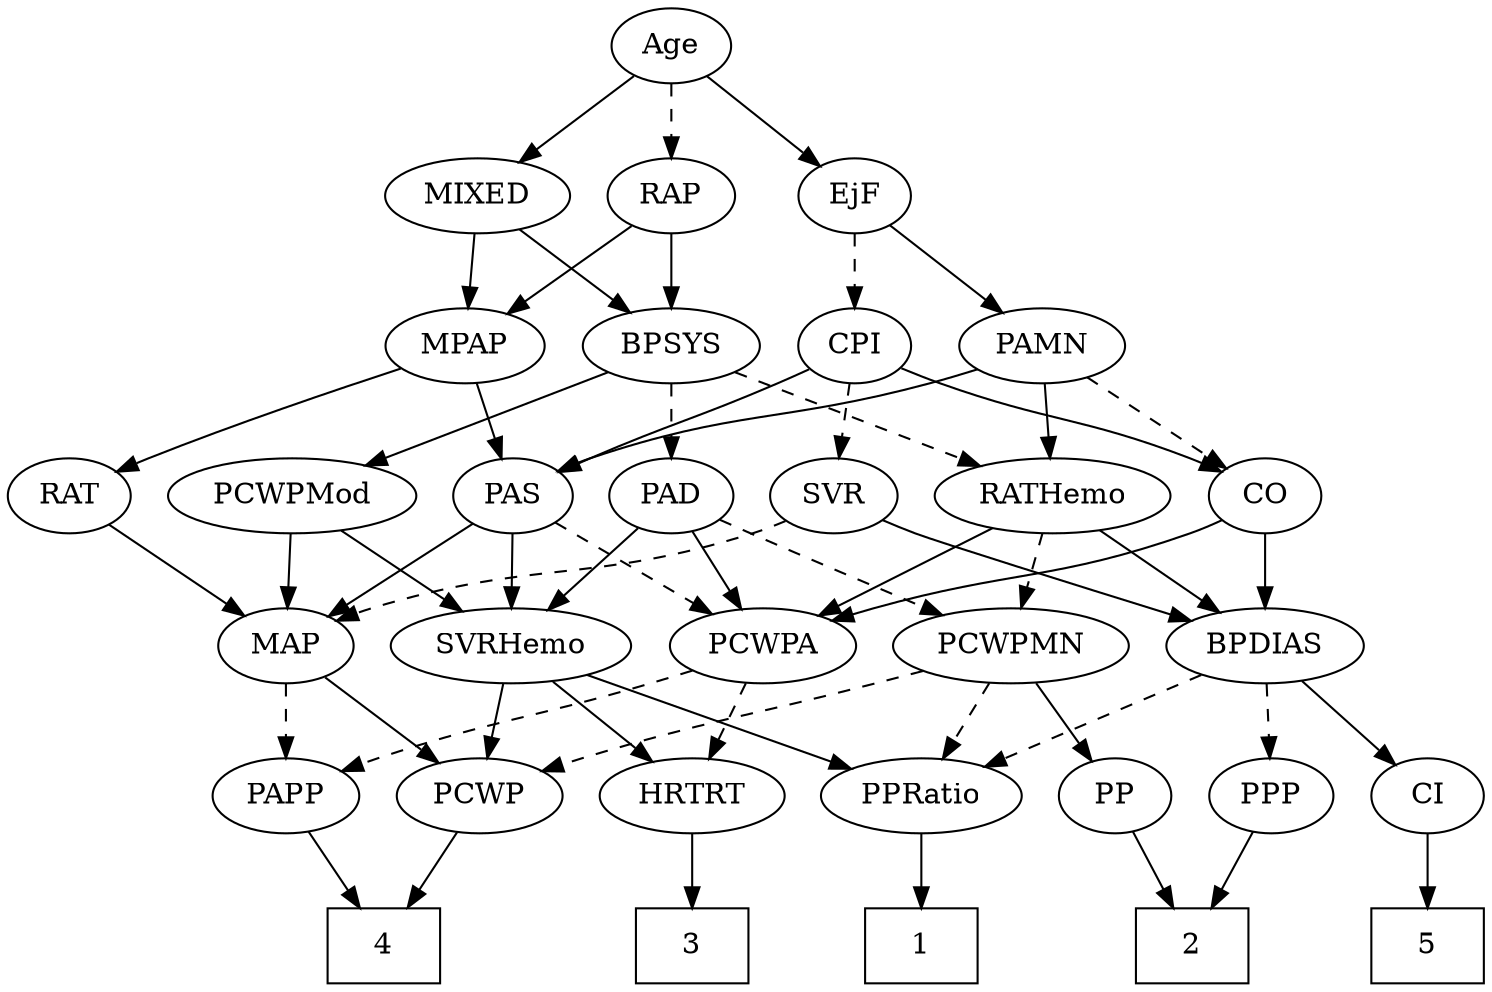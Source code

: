 strict digraph {
	graph [bb="0,0,654.3,468"];
	node [label="\N"];
	1	[height=0.5,
		pos="398.3,18",
		shape=box,
		width=0.75];
	2	[height=0.5,
		pos="519.3,18",
		shape=box,
		width=0.75];
	3	[height=0.5,
		pos="301.3,18",
		shape=box,
		width=0.75];
	4	[height=0.5,
		pos="166.3,18",
		shape=box,
		width=0.75];
	5	[height=0.5,
		pos="627.3,18",
		shape=box,
		width=0.75];
	Age	[height=0.5,
		pos="295.3,450",
		width=0.75];
	EjF	[height=0.5,
		pos="378.3,378",
		width=0.75];
	Age -> EjF	[pos="e,362.22,392.56 311.7,435.17 323.94,424.85 340.85,410.58 354.57,399.01",
		style=solid];
	RAP	[height=0.5,
		pos="295.3,378",
		width=0.77632];
	Age -> RAP	[pos="e,295.3,396.1 295.3,431.7 295.3,423.98 295.3,414.71 295.3,406.11",
		style=dashed];
	MIXED	[height=0.5,
		pos="209.3,378",
		width=1.1193];
	Age -> MIXED	[pos="e,227.92,394.16 278.72,435.5 266.56,425.61 249.8,411.96 235.79,400.56",
		style=solid];
	PAMN	[height=0.5,
		pos="462.3,306",
		width=1.011];
	EjF -> PAMN	[pos="e,444.41,321.91 394.49,363.5 406.45,353.54 422.96,339.78 436.7,328.34",
		style=solid];
	CPI	[height=0.5,
		pos="378.3,306",
		width=0.75];
	EjF -> CPI	[pos="e,378.3,324.1 378.3,359.7 378.3,351.98 378.3,342.71 378.3,334.11",
		style=dashed];
	MPAP	[height=0.5,
		pos="204.3,306",
		width=0.97491];
	RAP -> MPAP	[pos="e,223.04,321.42 277.75,363.5 264.5,353.31 246.09,339.15 231.02,327.56",
		style=solid];
	BPSYS	[height=0.5,
		pos="295.3,306",
		width=1.0471];
	RAP -> BPSYS	[pos="e,295.3,324.1 295.3,359.7 295.3,351.98 295.3,342.71 295.3,334.11",
		style=solid];
	MIXED -> MPAP	[pos="e,205.52,324.1 208.06,359.7 207.51,351.98 206.85,342.71 206.23,334.11",
		style=solid];
	MIXED -> BPSYS	[pos="e,276.97,321.92 227.96,361.81 239.99,352.02 255.8,339.15 269.08,328.34",
		style=solid];
	PAS	[height=0.5,
		pos="221.3,234",
		width=0.75];
	MPAP -> PAS	[pos="e,217.1,252.28 208.41,288.05 210.31,280.26 212.6,270.82 214.72,262.08",
		style=solid];
	RAT	[height=0.5,
		pos="27.298,234",
		width=0.75827];
	MPAP -> RAT	[pos="e,48.488,245.36 176.21,295.21 147.56,285.04 101.95,268.36 63.298,252 61.483,251.23 59.627,250.42 57.76,249.6",
		style=solid];
	PAD	[height=0.5,
		pos="295.3,234",
		width=0.79437];
	BPSYS -> PAD	[pos="e,295.3,252.1 295.3,287.7 295.3,279.98 295.3,270.71 295.3,262.11",
		style=dashed];
	RATHemo	[height=0.5,
		pos="465.3,234",
		width=1.3721];
	BPSYS -> RATHemo	[pos="e,433.86,247.94 322.99,293.6 350.53,282.26 393.09,264.73 424.5,251.8",
		style=dashed];
	PCWPMod	[height=0.5,
		pos="124.3,234",
		width=1.4443];
	BPSYS -> PCWPMod	[pos="e,156.51,248.19 267.44,293.6 239.91,282.33 197.46,264.95 165.92,252.04",
		style=solid];
	PCWPA	[height=0.5,
		pos="332.3,162",
		width=1.1555];
	PAD -> PCWPA	[pos="e,323.51,179.63 303.88,216.76 308.3,208.4 313.79,198.02 318.76,188.61",
		style=solid];
	PCWPMN	[height=0.5,
		pos="442.3,162",
		width=1.3902];
	PAD -> PCWPMN	[pos="e,413.43,176.75 317.62,222.37 340.54,211.45 376.64,194.26 404.11,181.18",
		style=dashed];
	SVRHemo	[height=0.5,
		pos="222.3,162",
		width=1.3902];
	PAD -> SVRHemo	[pos="e,239.19,179.2 280.17,218.5 270.47,209.19 257.65,196.9 246.55,186.25",
		style=solid];
	CO	[height=0.5,
		pos="559.3,234",
		width=0.75];
	CO -> PCWPA	[pos="e,363.75,173.87 538.26,222.25 533.42,220.01 528.24,217.78 523.3,216 462.87,194.19 444.92,198.17 383.3,180 380.12,179.06 376.84,178.06 \
373.55,177.02",
		style=solid];
	BPDIAS	[height=0.5,
		pos="553.3,162",
		width=1.1735];
	CO -> BPDIAS	[pos="e,554.76,180.1 557.81,215.7 557.15,207.98 556.36,198.71 555.62,190.11",
		style=solid];
	PAS -> PCWPA	[pos="e,309.64,177.29 240.38,220.97 257.04,210.46 281.55,195 301.07,182.7",
		style=dashed];
	PAS -> SVRHemo	[pos="e,222.05,180.1 221.54,215.7 221.65,207.98 221.79,198.71 221.91,190.11",
		style=solid];
	MAP	[height=0.5,
		pos="123.3,162",
		width=0.84854];
	PAS -> MAP	[pos="e,142.16,176.47 203.32,220.16 188.55,209.61 167.38,194.49 150.52,182.45",
		style=solid];
	PAMN -> CO	[pos="e,541.65,247.73 481.93,290.83 496.69,280.18 517.06,265.48 533.19,253.84",
		style=dashed];
	PAMN -> PAS	[pos="e,241.92,245.67 434.3,294.48 427.78,292.2 420.83,289.9 414.3,288 345.55,268.02 324.95,275.42 257.3,252 255.39,251.34 253.44,250.61 \
251.5,249.83",
		style=solid];
	PAMN -> RATHemo	[pos="e,464.56,252.1 463.04,287.7 463.37,279.98 463.77,270.71 464.14,262.11",
		style=solid];
	RATHemo -> PCWPA	[pos="e,357.82,176.43 438.38,218.83 417.79,208 389.25,192.97 366.95,181.24",
		style=solid];
	RATHemo -> PCWPMN	[pos="e,447.97,180.28 459.73,216.05 457.14,208.18 454,198.62 451.1,189.79",
		style=dashed];
	RATHemo -> BPDIAS	[pos="e,534.12,178.25 484.83,217.46 496.99,207.79 512.8,195.21 526.17,184.58",
		style=solid];
	CPI -> CO	[pos="e,538.15,245.47 400.03,295.14 405.62,292.72 411.65,290.19 417.3,288 463.7,270.04 477.17,270.65 523.3,252 525.12,251.26 526.99,250.48 \
528.86,249.67",
		style=solid];
	CPI -> PAS	[pos="e,242.55,245.21 357.04,294.79 352.21,292.52 347.09,290.15 342.3,288 304.85,271.24 294.74,268.76 257.3,252 255.5,251.2 253.66,250.36 \
251.8,249.51",
		style=solid];
	SVR	[height=0.5,
		pos="370.3,234",
		width=0.77632];
	CPI -> SVR	[pos="e,372.25,252.1 376.32,287.7 375.44,279.98 374.38,270.71 373.4,262.11",
		style=dashed];
	RAT -> MAP	[pos="e,104.82,176.47 44.905,220.16 59.379,209.61 80.116,194.49 96.627,182.45",
		style=solid];
	SVR -> BPDIAS	[pos="e,521.11,173.83 392.08,222.63 397.05,220.37 402.33,218.04 407.3,216 442.04,201.74 482.18,187.31 511.58,177.12",
		style=solid];
	SVR -> MAP	[pos="e,146.7,173.84 348.71,222.11 343.73,219.87 338.4,217.69 333.3,216 259.98,191.73 236.96,203.21 163.3,180 160.9,179.25 158.46,178.4 \
156.01,177.5",
		style=dashed];
	PCWPMod -> SVRHemo	[pos="e,200.61,178.49 146.05,217.46 159.62,207.77 177.29,195.15 192.2,184.5",
		style=solid];
	PCWPMod -> MAP	[pos="e,123.54,180.1 124.05,215.7 123.94,207.98 123.81,198.71 123.68,190.11",
		style=solid];
	PAPP	[height=0.5,
		pos="123.3,90",
		width=0.88464];
	PCWPA -> PAPP	[pos="e,147.87,101.63 300.5,150.28 294.15,148.17 287.52,145.99 281.3,144 229.49,127.4 215.48,126.44 164.3,108 162.03,107.18 159.71,106.32 \
157.38,105.42",
		style=dashed];
	HRTRT	[height=0.5,
		pos="301.3,90",
		width=1.1013];
	PCWPA -> HRTRT	[pos="e,308.73,107.79 324.79,144.05 321.21,135.97 316.85,126.12 312.86,117.11",
		style=dashed];
	PP	[height=0.5,
		pos="483.3,90",
		width=0.75];
	PCWPMN -> PP	[pos="e,473.75,107.31 452.22,144.05 457.13,135.68 463.15,125.4 468.58,116.13",
		style=solid];
	PPRatio	[height=0.5,
		pos="398.3,90",
		width=1.1013];
	PCWPMN -> PPRatio	[pos="e,408.85,107.79 431.65,144.05 426.46,135.8 420.11,125.7 414.35,116.54",
		style=dashed];
	PCWP	[height=0.5,
		pos="208.3,90",
		width=0.97491];
	PCWPMN -> PCWP	[pos="e,235.14,101.86 404.55,150.05 397.49,148.02 390.17,145.94 383.3,144 325.18,127.64 309.64,126.9 252.3,108 249.76,107.16 247.15,106.26 \
244.54,105.33",
		style=dashed];
	SVRHemo -> PPRatio	[pos="e,369.43,102.48 254.58,148.16 284.35,136.32 328.57,118.73 360.08,106.2",
		style=solid];
	SVRHemo -> PCWP	[pos="e,211.72,108.1 218.84,143.7 217.29,135.98 215.44,126.71 213.72,118.11",
		style=solid];
	SVRHemo -> HRTRT	[pos="e,283.99,106.34 240.22,145.12 250.88,135.68 264.55,123.56 276.26,113.19",
		style=solid];
	PPP	[height=0.5,
		pos="555.3,90",
		width=0.75];
	BPDIAS -> PPP	[pos="e,554.81,108.1 553.79,143.7 554.01,135.98 554.28,126.71 554.52,118.11",
		style=dashed];
	BPDIAS -> PPRatio	[pos="e,425.38,103.23 525.23,148.32 499.87,136.87 462.38,119.94 434.72,107.45",
		style=dashed];
	CI	[height=0.5,
		pos="627.3,90",
		width=0.75];
	BPDIAS -> CI	[pos="e,612.08,105.39 570.09,145.12 580.34,135.41 593.59,122.89 604.75,112.33",
		style=solid];
	MAP -> PCWP	[pos="e,190.54,105.63 140.5,146.83 152.55,136.91 168.87,123.47 182.48,112.26",
		style=solid];
	MAP -> PAPP	[pos="e,123.3,108.1 123.3,143.7 123.3,135.98 123.3,126.71 123.3,118.11",
		style=dashed];
	PP -> 2	[pos="e,510.49,36.124 491.65,72.765 495.84,64.611 501.03,54.529 505.77,45.307",
		style=solid];
	PPP -> 2	[pos="e,528.1,36.124 546.95,72.765 542.75,64.611 537.57,54.529 532.83,45.307",
		style=solid];
	PPRatio -> 1	[pos="e,398.3,36.104 398.3,71.697 398.3,63.983 398.3,54.712 398.3,46.112",
		style=solid];
	PCWP -> 4	[pos="e,176.77,36.447 198.34,72.411 193.47,64.285 187.48,54.307 182.01,45.184",
		style=solid];
	CI -> 5	[pos="e,627.3,36.104 627.3,71.697 627.3,63.983 627.3,54.712 627.3,46.112",
		style=solid];
	PAPP -> 4	[pos="e,155.78,36.124 133.27,72.765 138.38,64.44 144.73,54.104 150.49,44.725",
		style=solid];
	HRTRT -> 3	[pos="e,301.3,36.104 301.3,71.697 301.3,63.983 301.3,54.712 301.3,46.112",
		style=solid];
}
